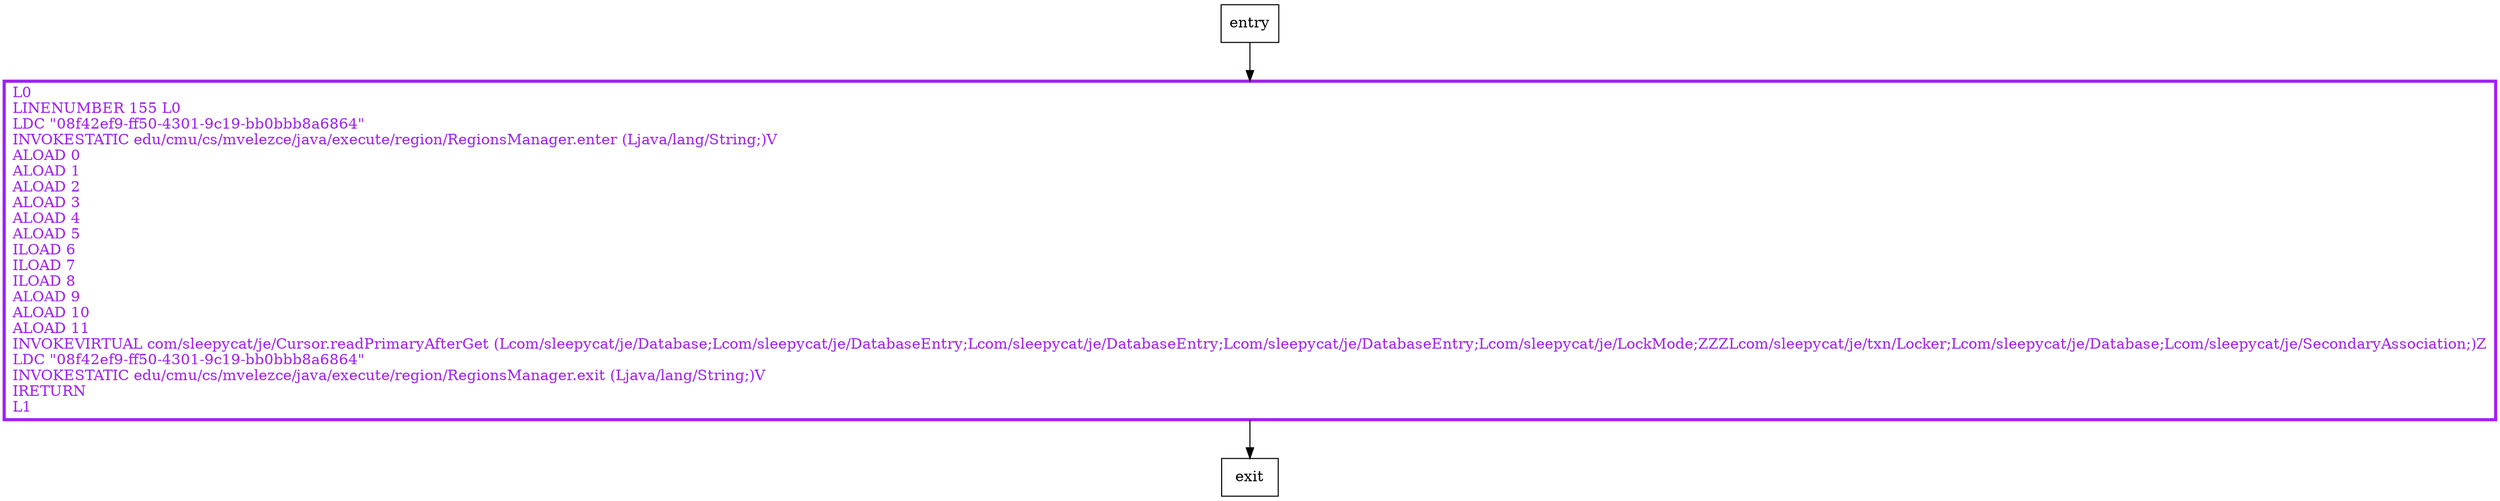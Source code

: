 digraph readPrimaryAfterGet {
node [shape=record];
626031894 [label="L0\lLINENUMBER 155 L0\lLDC \"08f42ef9-ff50-4301-9c19-bb0bbb8a6864\"\lINVOKESTATIC edu/cmu/cs/mvelezce/java/execute/region/RegionsManager.enter (Ljava/lang/String;)V\lALOAD 0\lALOAD 1\lALOAD 2\lALOAD 3\lALOAD 4\lALOAD 5\lILOAD 6\lILOAD 7\lILOAD 8\lALOAD 9\lALOAD 10\lALOAD 11\lINVOKEVIRTUAL com/sleepycat/je/Cursor.readPrimaryAfterGet (Lcom/sleepycat/je/Database;Lcom/sleepycat/je/DatabaseEntry;Lcom/sleepycat/je/DatabaseEntry;Lcom/sleepycat/je/DatabaseEntry;Lcom/sleepycat/je/LockMode;ZZZLcom/sleepycat/je/txn/Locker;Lcom/sleepycat/je/Database;Lcom/sleepycat/je/SecondaryAssociation;)Z\lLDC \"08f42ef9-ff50-4301-9c19-bb0bbb8a6864\"\lINVOKESTATIC edu/cmu/cs/mvelezce/java/execute/region/RegionsManager.exit (Ljava/lang/String;)V\lIRETURN\lL1\l"];
entry;
exit;
entry -> 626031894
626031894 -> exit
626031894[fontcolor="purple", penwidth=3, color="purple"];
}
